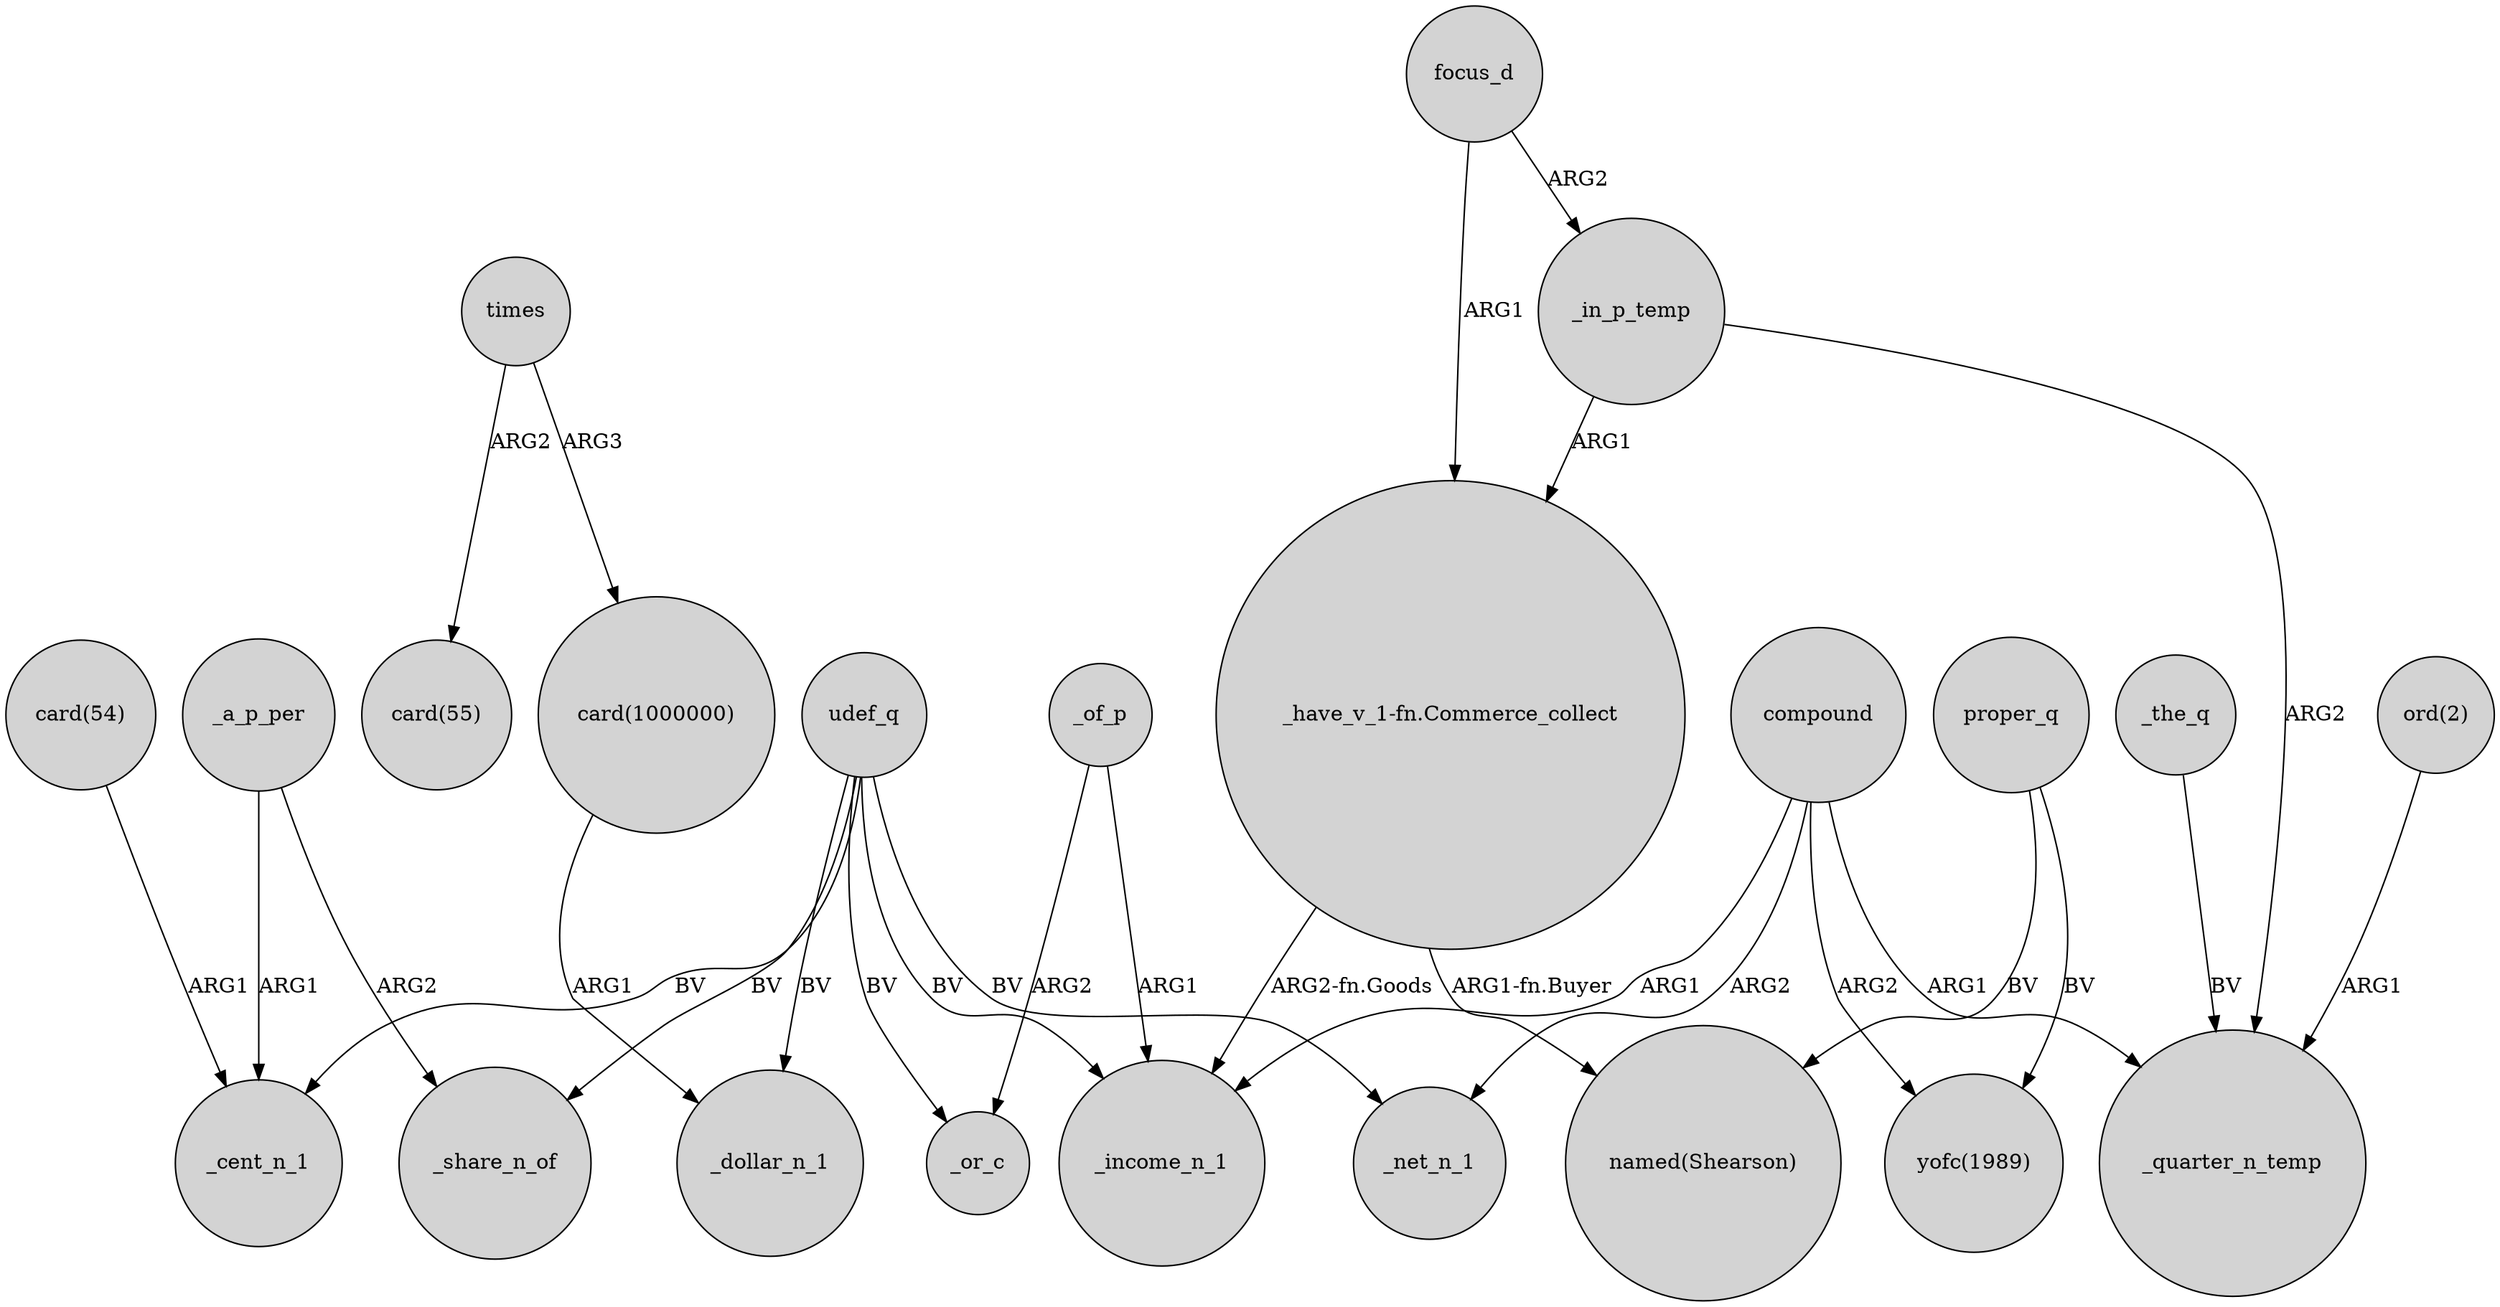 digraph {
	node [shape=circle style=filled]
	"card(54)" -> _cent_n_1 [label=ARG1]
	_in_p_temp -> _quarter_n_temp [label=ARG2]
	compound -> _net_n_1 [label=ARG2]
	times -> "card(55)" [label=ARG2]
	_a_p_per -> _cent_n_1 [label=ARG1]
	compound -> _quarter_n_temp [label=ARG1]
	udef_q -> _income_n_1 [label=BV]
	_the_q -> _quarter_n_temp [label=BV]
	times -> "card(1000000)" [label=ARG3]
	_of_p -> _income_n_1 [label=ARG1]
	"_have_v_1-fn.Commerce_collect" -> _income_n_1 [label="ARG2-fn.Goods"]
	proper_q -> "named(Shearson)" [label=BV]
	"_have_v_1-fn.Commerce_collect" -> "named(Shearson)" [label="ARG1-fn.Buyer"]
	udef_q -> _cent_n_1 [label=BV]
	_in_p_temp -> "_have_v_1-fn.Commerce_collect" [label=ARG1]
	udef_q -> _or_c [label=BV]
	compound -> _income_n_1 [label=ARG1]
	_a_p_per -> _share_n_of [label=ARG2]
	udef_q -> _share_n_of [label=BV]
	udef_q -> _net_n_1 [label=BV]
	udef_q -> _dollar_n_1 [label=BV]
	focus_d -> "_have_v_1-fn.Commerce_collect" [label=ARG1]
	proper_q -> "yofc(1989)" [label=BV]
	"card(1000000)" -> _dollar_n_1 [label=ARG1]
	focus_d -> _in_p_temp [label=ARG2]
	"ord(2)" -> _quarter_n_temp [label=ARG1]
	_of_p -> _or_c [label=ARG2]
	compound -> "yofc(1989)" [label=ARG2]
}
